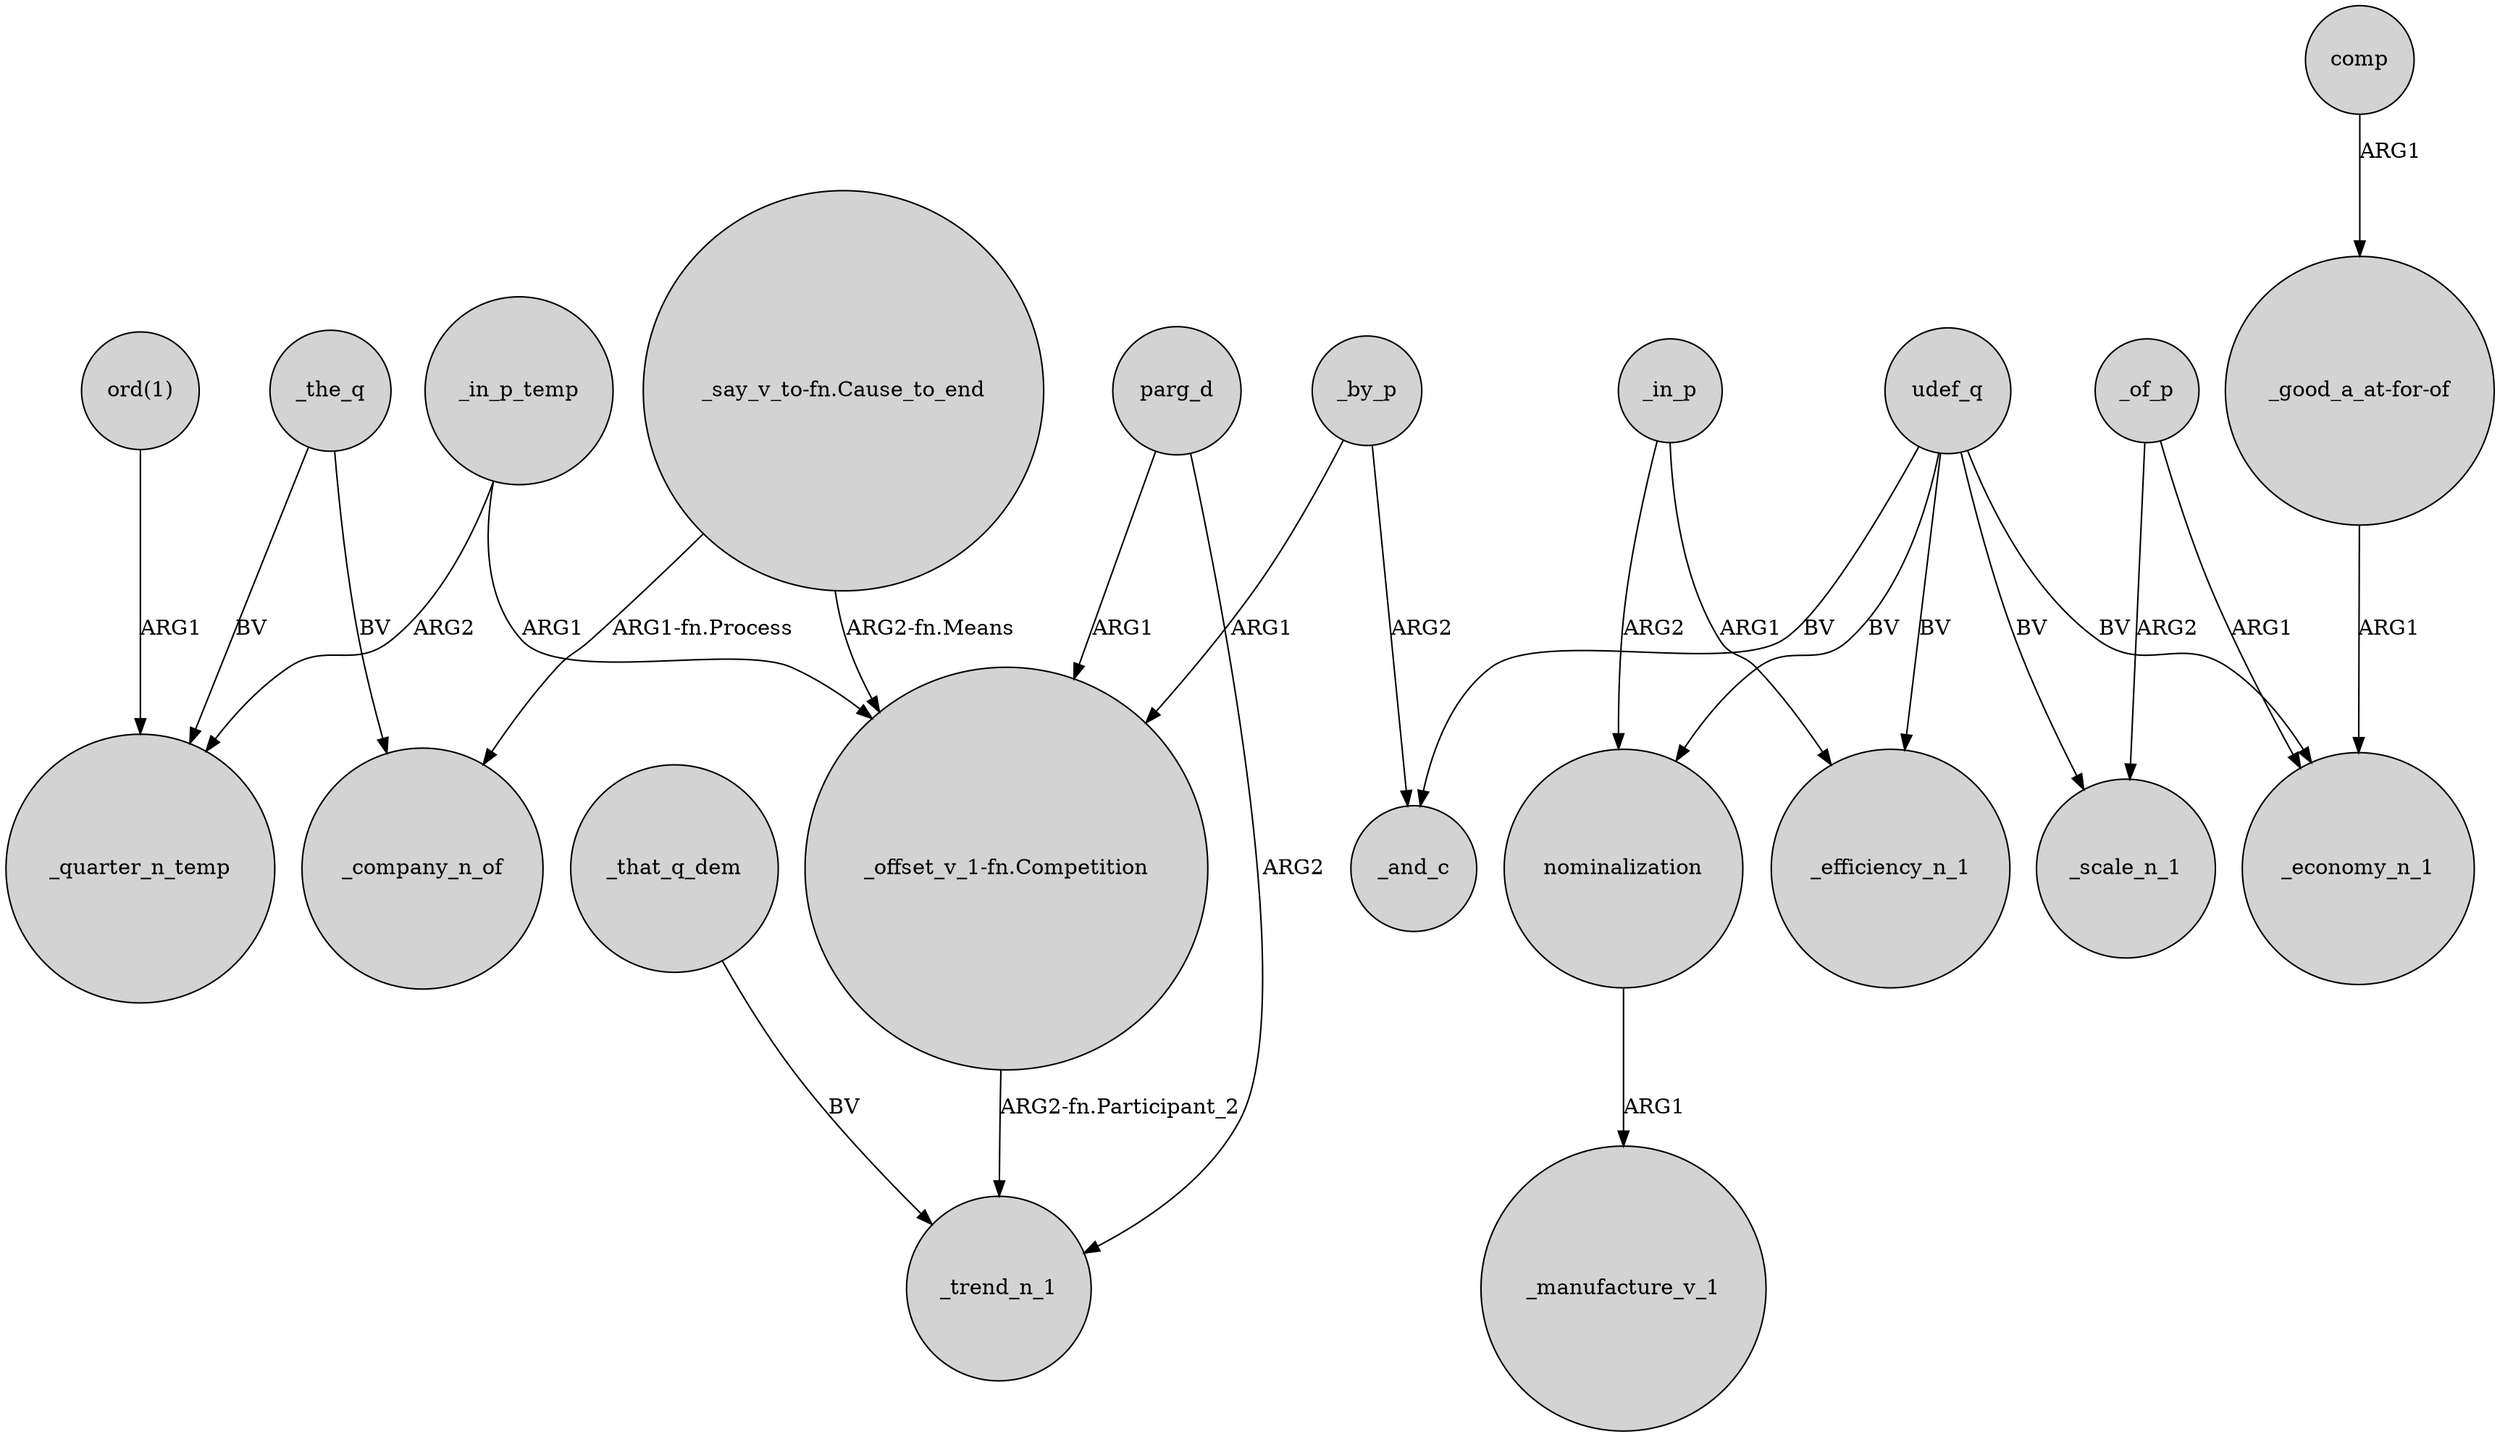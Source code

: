 digraph {
	node [shape=circle style=filled]
	_in_p_temp -> _quarter_n_temp [label=ARG2]
	_in_p_temp -> "_offset_v_1-fn.Competition" [label=ARG1]
	udef_q -> _scale_n_1 [label=BV]
	"_offset_v_1-fn.Competition" -> _trend_n_1 [label="ARG2-fn.Participant_2"]
	_the_q -> _quarter_n_temp [label=BV]
	udef_q -> nominalization [label=BV]
	_that_q_dem -> _trend_n_1 [label=BV]
	udef_q -> _and_c [label=BV]
	"_say_v_to-fn.Cause_to_end" -> "_offset_v_1-fn.Competition" [label="ARG2-fn.Means"]
	_of_p -> _economy_n_1 [label=ARG1]
	udef_q -> _economy_n_1 [label=BV]
	"_good_a_at-for-of" -> _economy_n_1 [label=ARG1]
	"ord(1)" -> _quarter_n_temp [label=ARG1]
	parg_d -> _trend_n_1 [label=ARG2]
	_in_p -> _efficiency_n_1 [label=ARG1]
	_of_p -> _scale_n_1 [label=ARG2]
	udef_q -> _efficiency_n_1 [label=BV]
	"_say_v_to-fn.Cause_to_end" -> _company_n_of [label="ARG1-fn.Process"]
	parg_d -> "_offset_v_1-fn.Competition" [label=ARG1]
	_by_p -> _and_c [label=ARG2]
	_in_p -> nominalization [label=ARG2]
	comp -> "_good_a_at-for-of" [label=ARG1]
	_by_p -> "_offset_v_1-fn.Competition" [label=ARG1]
	nominalization -> _manufacture_v_1 [label=ARG1]
	_the_q -> _company_n_of [label=BV]
}
